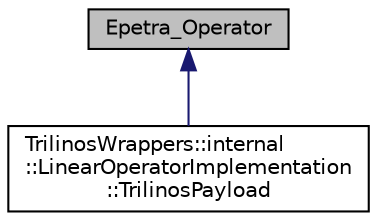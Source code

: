 digraph "Epetra_Operator"
{
 // LATEX_PDF_SIZE
  edge [fontname="Helvetica",fontsize="10",labelfontname="Helvetica",labelfontsize="10"];
  node [fontname="Helvetica",fontsize="10",shape=record];
  Node1 [label="Epetra_Operator",height=0.2,width=0.4,color="black", fillcolor="grey75", style="filled", fontcolor="black",tooltip=" "];
  Node1 -> Node2 [dir="back",color="midnightblue",fontsize="10",style="solid",fontname="Helvetica"];
  Node2 [label="TrilinosWrappers::internal\l::LinearOperatorImplementation\l::TrilinosPayload",height=0.2,width=0.4,color="black", fillcolor="white", style="filled",URL="$classTrilinosWrappers_1_1internal_1_1LinearOperatorImplementation_1_1TrilinosPayload.html",tooltip=" "];
}

